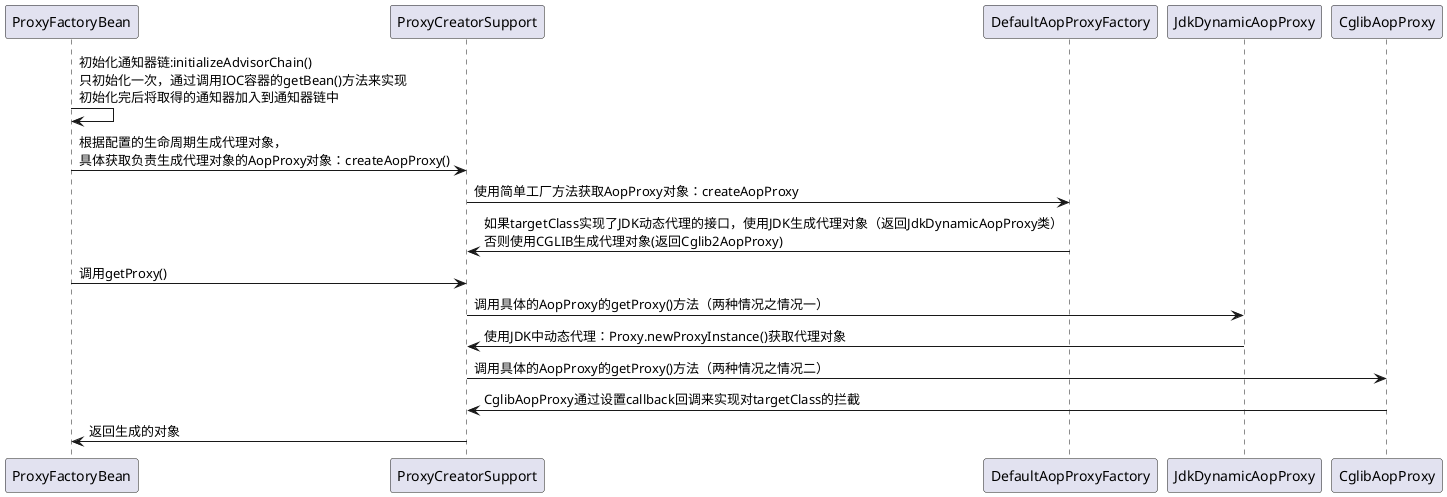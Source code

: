 @startuml
ProxyFactoryBean -> ProxyFactoryBean: 初始化通知器链:initializeAdvisorChain()\n只初始化一次，通过调用IOC容器的getBean()方法来实现\n初始化完后将取得的通知器加入到通知器链中
ProxyFactoryBean -> ProxyCreatorSupport: 根据配置的生命周期生成代理对象，\n具体获取负责生成代理对象的AopProxy对象：createAopProxy()
ProxyCreatorSupport -> DefaultAopProxyFactory: 使用简单工厂方法获取AopProxy对象：createAopProxy
DefaultAopProxyFactory -> ProxyCreatorSupport:如果targetClass实现了JDK动态代理的接口，使用JDK生成代理对象（返回JdkDynamicAopProxy类）\n否则使用CGLIB生成代理对象(返回Cglib2AopProxy)
ProxyFactoryBean -> ProxyCreatorSupport: 调用getProxy()
ProxyCreatorSupport -> JdkDynamicAopProxy: 调用具体的AopProxy的getProxy()方法（两种情况之情况一）
JdkDynamicAopProxy -> ProxyCreatorSupport: 使用JDK中动态代理：Proxy.newProxyInstance()获取代理对象
ProxyCreatorSupport -> CglibAopProxy: 调用具体的AopProxy的getProxy()方法（两种情况之情况二）
CglibAopProxy -> ProxyCreatorSupport: CglibAopProxy通过设置callback回调来实现对targetClass的拦截
ProxyCreatorSupport -> ProxyFactoryBean: 返回生成的对象

@enduml